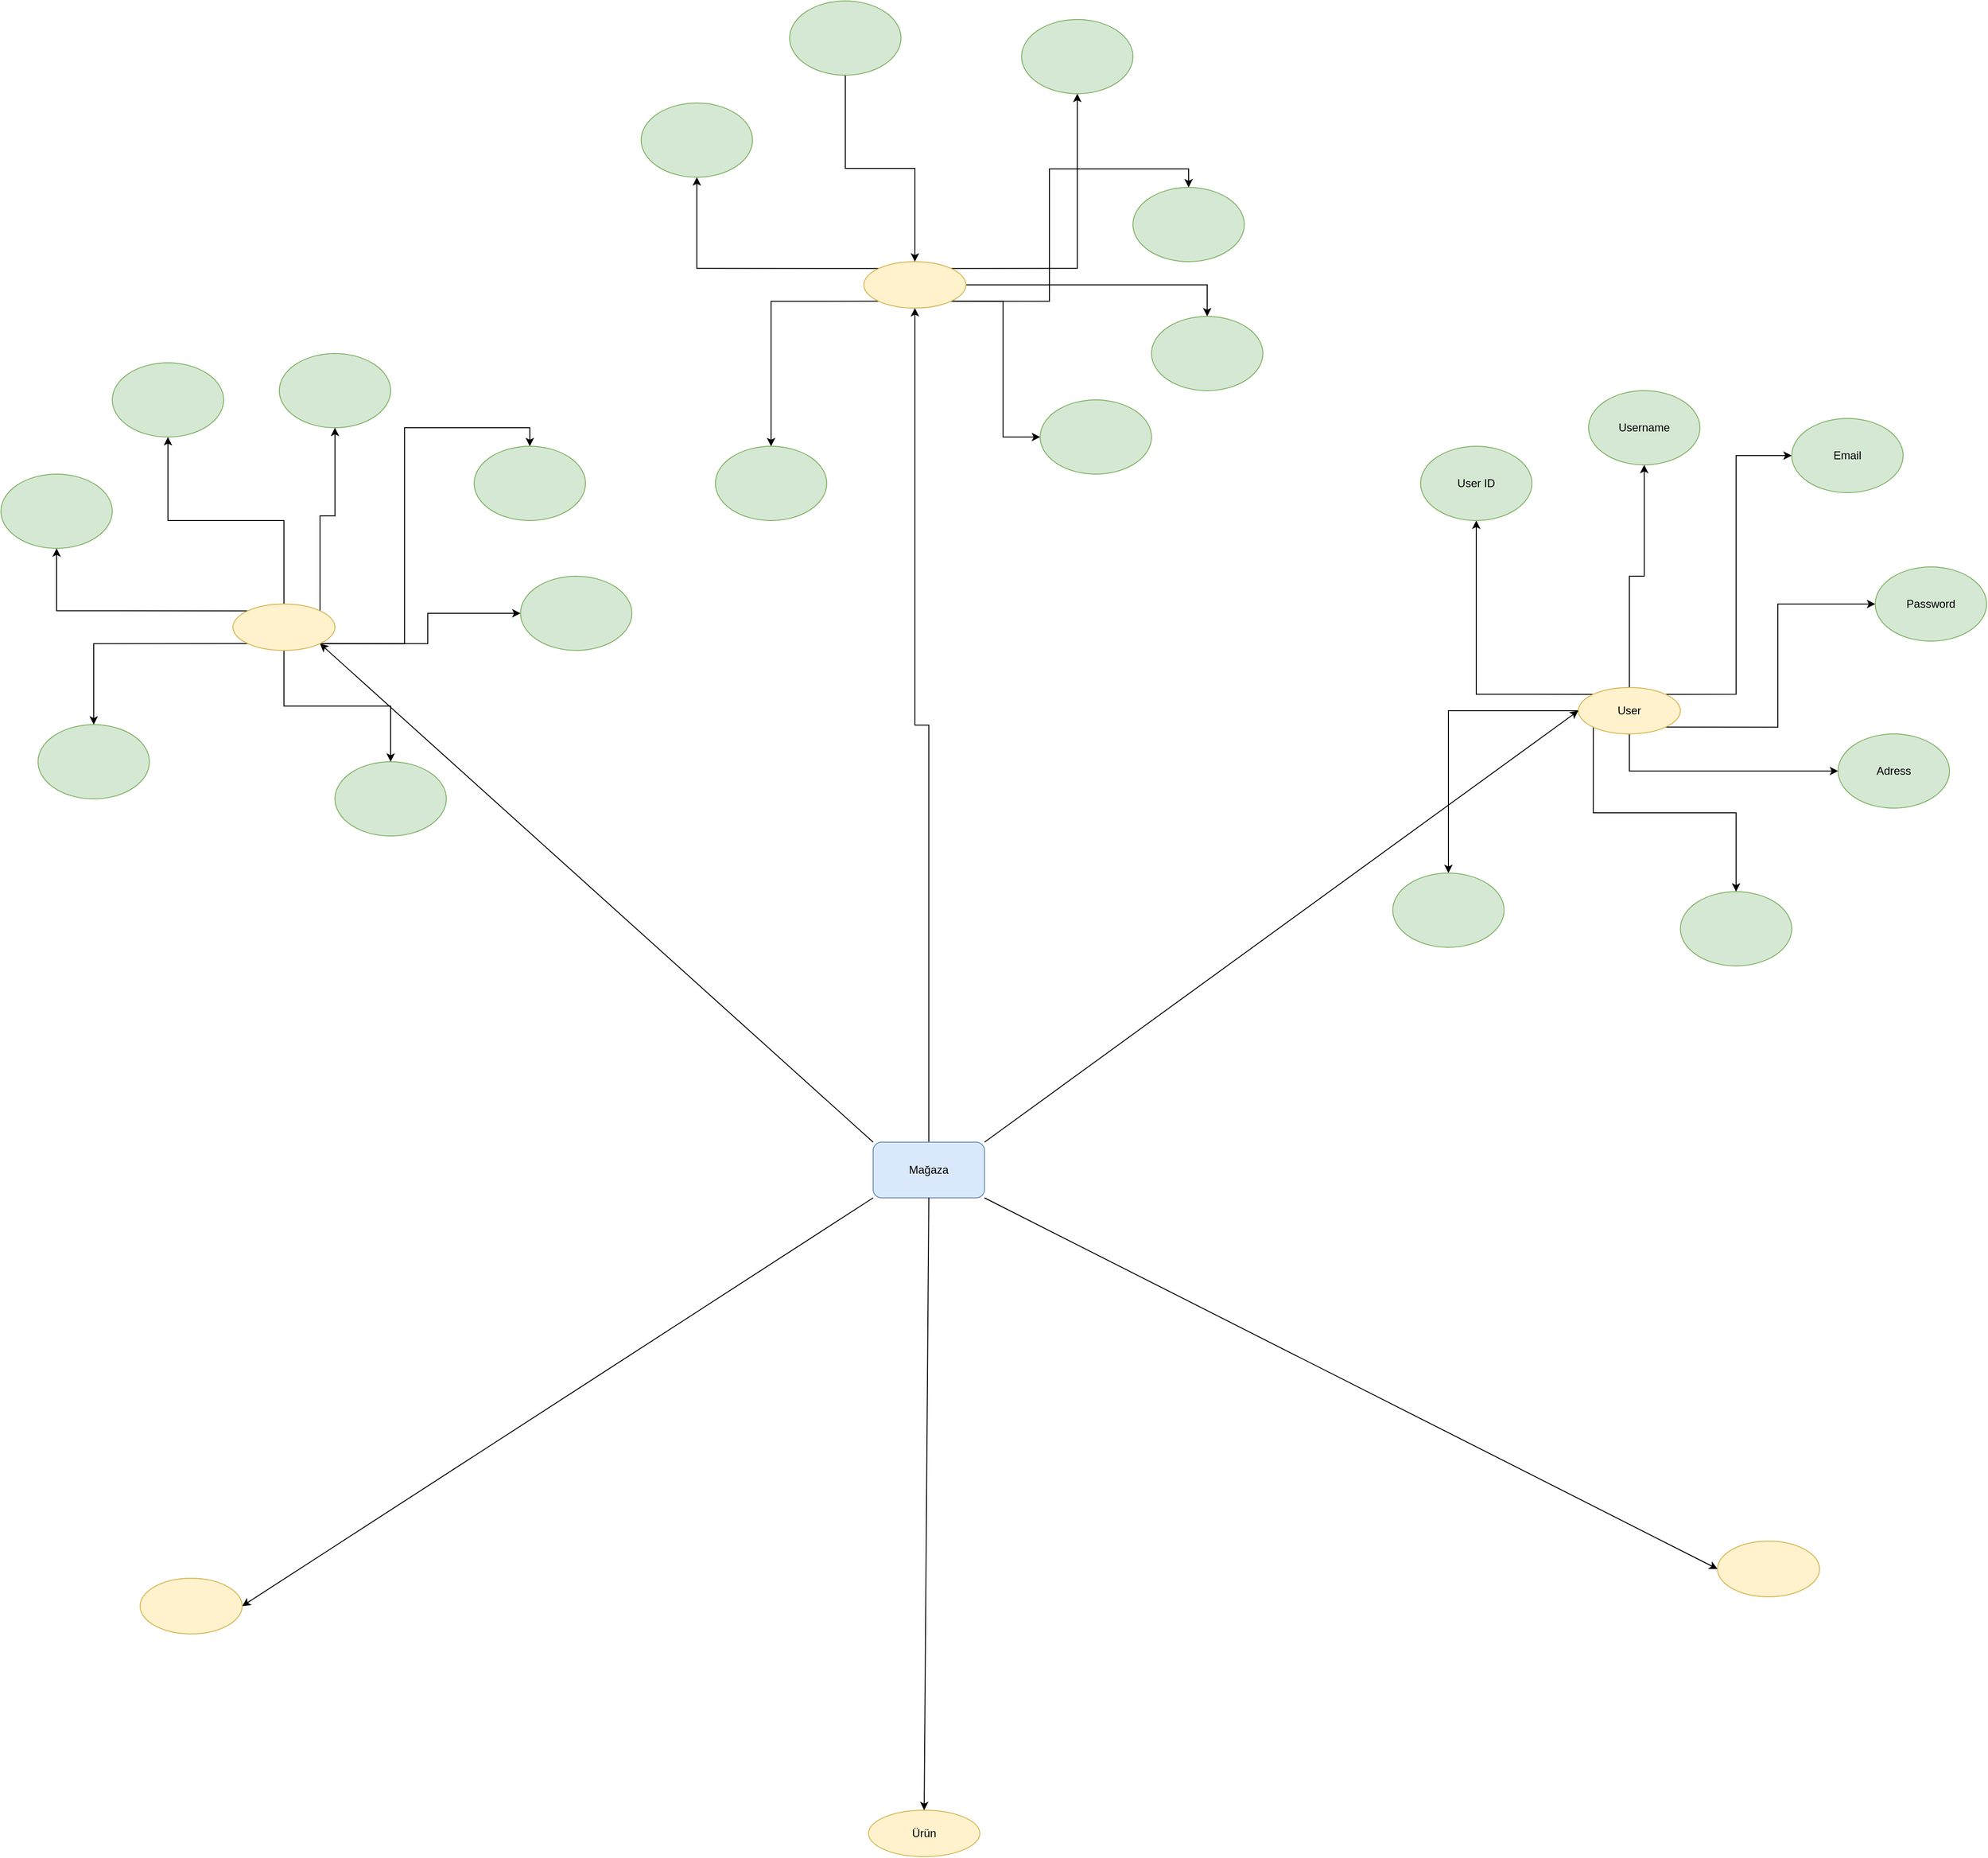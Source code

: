 <mxfile version="24.7.7">
  <diagram name="Sayfa -1" id="HxYdXNdD7ZpoUvbqEJmY">
    <mxGraphModel dx="4924" dy="3398" grid="1" gridSize="10" guides="1" tooltips="1" connect="1" arrows="1" fold="1" page="1" pageScale="1" pageWidth="827" pageHeight="1169" math="0" shadow="0">
      <root>
        <mxCell id="0" />
        <mxCell id="1" parent="0" />
        <mxCell id="Jdnp4UXDm0SpbqNn2VA3-28" style="edgeStyle=orthogonalEdgeStyle;rounded=0;orthogonalLoop=1;jettySize=auto;html=1;exitX=1;exitY=0;exitDx=0;exitDy=0;entryX=0;entryY=0.5;entryDx=0;entryDy=0;" parent="1" source="Jdnp4UXDm0SpbqNn2VA3-3" target="Jdnp4UXDm0SpbqNn2VA3-39" edge="1">
          <mxGeometry relative="1" as="geometry">
            <mxPoint x="720" y="200" as="targetPoint" />
          </mxGeometry>
        </mxCell>
        <mxCell id="Jdnp4UXDm0SpbqNn2VA3-29" style="edgeStyle=orthogonalEdgeStyle;rounded=0;orthogonalLoop=1;jettySize=auto;html=1;exitX=1;exitY=1;exitDx=0;exitDy=0;entryX=0;entryY=0.5;entryDx=0;entryDy=0;" parent="1" source="Jdnp4UXDm0SpbqNn2VA3-3" target="Jdnp4UXDm0SpbqNn2VA3-38" edge="1">
          <mxGeometry relative="1" as="geometry">
            <mxPoint x="730" y="340" as="targetPoint" />
          </mxGeometry>
        </mxCell>
        <mxCell id="Jdnp4UXDm0SpbqNn2VA3-30" style="edgeStyle=orthogonalEdgeStyle;rounded=0;orthogonalLoop=1;jettySize=auto;html=1;exitX=0.5;exitY=1;exitDx=0;exitDy=0;entryX=0;entryY=0.5;entryDx=0;entryDy=0;" parent="1" source="Jdnp4UXDm0SpbqNn2VA3-3" target="Jdnp4UXDm0SpbqNn2VA3-37" edge="1">
          <mxGeometry relative="1" as="geometry">
            <mxPoint x="530" y="360" as="targetPoint" />
          </mxGeometry>
        </mxCell>
        <mxCell id="Jdnp4UXDm0SpbqNn2VA3-31" style="edgeStyle=orthogonalEdgeStyle;rounded=0;orthogonalLoop=1;jettySize=auto;html=1;exitX=0;exitY=0;exitDx=0;exitDy=0;entryX=0.5;entryY=1;entryDx=0;entryDy=0;" parent="1" source="Jdnp4UXDm0SpbqNn2VA3-3" target="Jdnp4UXDm0SpbqNn2VA3-41" edge="1">
          <mxGeometry relative="1" as="geometry">
            <mxPoint x="550" y="160" as="targetPoint" />
          </mxGeometry>
        </mxCell>
        <mxCell id="Jdnp4UXDm0SpbqNn2VA3-42" style="edgeStyle=orthogonalEdgeStyle;rounded=0;orthogonalLoop=1;jettySize=auto;html=1;exitX=0;exitY=1;exitDx=0;exitDy=0;entryX=0.5;entryY=0;entryDx=0;entryDy=0;" parent="1" source="Jdnp4UXDm0SpbqNn2VA3-3" target="Jdnp4UXDm0SpbqNn2VA3-44" edge="1">
          <mxGeometry relative="1" as="geometry">
            <mxPoint x="780" y="210" as="targetPoint" />
          </mxGeometry>
        </mxCell>
        <mxCell id="Jdnp4UXDm0SpbqNn2VA3-46" value="" style="edgeStyle=orthogonalEdgeStyle;rounded=0;orthogonalLoop=1;jettySize=auto;html=1;entryX=0.5;entryY=0;entryDx=0;entryDy=0;" parent="1" source="Jdnp4UXDm0SpbqNn2VA3-3" target="Jdnp4UXDm0SpbqNn2VA3-47" edge="1">
          <mxGeometry relative="1" as="geometry">
            <mxPoint x="772" y="200" as="targetPoint" />
          </mxGeometry>
        </mxCell>
        <mxCell id="ctVje-BhROUACd2lGfQu-1" style="edgeStyle=orthogonalEdgeStyle;rounded=0;orthogonalLoop=1;jettySize=auto;html=1;exitX=0.5;exitY=0;exitDx=0;exitDy=0;entryX=0.5;entryY=1;entryDx=0;entryDy=0;" edge="1" parent="1" source="Jdnp4UXDm0SpbqNn2VA3-3" target="Jdnp4UXDm0SpbqNn2VA3-40">
          <mxGeometry relative="1" as="geometry" />
        </mxCell>
        <mxCell id="Jdnp4UXDm0SpbqNn2VA3-3" value="User" style="ellipse;whiteSpace=wrap;html=1;fillColor=#fff2cc;strokeColor=#d6b656;movable=1;resizable=1;rotatable=1;deletable=1;editable=1;locked=0;connectable=1;" parent="1" vertex="1">
          <mxGeometry x="1110" y="-150" width="110" height="50" as="geometry" />
        </mxCell>
        <mxCell id="Jdnp4UXDm0SpbqNn2VA3-4" value="Ürün" style="ellipse;whiteSpace=wrap;html=1;fillColor=#fff2cc;strokeColor=#d6b656;" parent="1" vertex="1">
          <mxGeometry x="345" y="1060" width="120" height="50" as="geometry" />
        </mxCell>
        <mxCell id="Jdnp4UXDm0SpbqNn2VA3-20" value="" style="edgeStyle=orthogonalEdgeStyle;rounded=0;orthogonalLoop=1;jettySize=auto;html=1;entryX=0.5;entryY=1;entryDx=0;entryDy=0;" parent="1" source="Jdnp4UXDm0SpbqNn2VA3-6" target="ctVje-BhROUACd2lGfQu-55" edge="1">
          <mxGeometry relative="1" as="geometry">
            <mxPoint x="405" y="-490" as="targetPoint" />
          </mxGeometry>
        </mxCell>
        <mxCell id="Jdnp4UXDm0SpbqNn2VA3-6" value="Mağaza" style="rounded=1;whiteSpace=wrap;html=1;fillColor=#dae8fc;strokeColor=#6c8ebf;" parent="1" vertex="1">
          <mxGeometry x="350" y="340" width="120" height="60" as="geometry" />
        </mxCell>
        <mxCell id="Jdnp4UXDm0SpbqNn2VA3-8" value="" style="endArrow=classic;html=1;rounded=0;exitX=0;exitY=0;exitDx=0;exitDy=0;entryX=1;entryY=1;entryDx=0;entryDy=0;" parent="1" source="Jdnp4UXDm0SpbqNn2VA3-6" target="ctVje-BhROUACd2lGfQu-25" edge="1">
          <mxGeometry width="50" height="50" relative="1" as="geometry">
            <mxPoint x="410" y="650" as="sourcePoint" />
            <mxPoint x="-250" y="-185" as="targetPoint" />
            <Array as="points" />
          </mxGeometry>
        </mxCell>
        <mxCell id="Jdnp4UXDm0SpbqNn2VA3-11" value="" style="endArrow=classic;html=1;rounded=0;entryX=0.5;entryY=0;entryDx=0;entryDy=0;exitX=0.5;exitY=1;exitDx=0;exitDy=0;" parent="1" source="Jdnp4UXDm0SpbqNn2VA3-6" target="Jdnp4UXDm0SpbqNn2VA3-4" edge="1">
          <mxGeometry width="50" height="50" relative="1" as="geometry">
            <mxPoint x="410" y="650" as="sourcePoint" />
            <mxPoint x="460" y="600" as="targetPoint" />
          </mxGeometry>
        </mxCell>
        <mxCell id="Jdnp4UXDm0SpbqNn2VA3-12" value="" style="endArrow=classic;html=1;rounded=0;exitX=1;exitY=0;exitDx=0;exitDy=0;entryX=0;entryY=0.5;entryDx=0;entryDy=0;" parent="1" source="Jdnp4UXDm0SpbqNn2VA3-6" target="Jdnp4UXDm0SpbqNn2VA3-3" edge="1">
          <mxGeometry width="50" height="50" relative="1" as="geometry">
            <mxPoint x="410" y="650" as="sourcePoint" />
            <mxPoint x="460" y="600" as="targetPoint" />
            <Array as="points" />
          </mxGeometry>
        </mxCell>
        <mxCell id="Jdnp4UXDm0SpbqNn2VA3-22" value="" style="endArrow=classic;html=1;rounded=0;exitX=1;exitY=1;exitDx=0;exitDy=0;entryX=0;entryY=0.5;entryDx=0;entryDy=0;" parent="1" source="Jdnp4UXDm0SpbqNn2VA3-6" target="Jdnp4UXDm0SpbqNn2VA3-23" edge="1">
          <mxGeometry width="50" height="50" relative="1" as="geometry">
            <mxPoint x="450" y="560" as="sourcePoint" />
            <mxPoint x="570" y="460" as="targetPoint" />
          </mxGeometry>
        </mxCell>
        <mxCell id="Jdnp4UXDm0SpbqNn2VA3-23" value="" style="ellipse;whiteSpace=wrap;html=1;fillColor=#fff2cc;strokeColor=#d6b656;" parent="1" vertex="1">
          <mxGeometry x="1260" y="770" width="110" height="60" as="geometry" />
        </mxCell>
        <mxCell id="Jdnp4UXDm0SpbqNn2VA3-24" value="" style="endArrow=classic;html=1;rounded=0;exitX=0;exitY=1;exitDx=0;exitDy=0;entryX=1;entryY=0.5;entryDx=0;entryDy=0;" parent="1" source="Jdnp4UXDm0SpbqNn2VA3-6" target="Jdnp4UXDm0SpbqNn2VA3-25" edge="1">
          <mxGeometry width="50" height="50" relative="1" as="geometry">
            <mxPoint x="450" y="560" as="sourcePoint" />
            <mxPoint x="230" y="460" as="targetPoint" />
          </mxGeometry>
        </mxCell>
        <mxCell id="Jdnp4UXDm0SpbqNn2VA3-25" value="" style="ellipse;whiteSpace=wrap;html=1;fillColor=#fff2cc;strokeColor=#d6b656;" parent="1" vertex="1">
          <mxGeometry x="-440" y="810" width="110" height="60" as="geometry" />
        </mxCell>
        <mxCell id="Jdnp4UXDm0SpbqNn2VA3-37" value="Adress" style="ellipse;whiteSpace=wrap;html=1;fillColor=#d5e8d4;strokeColor=#82b366;" parent="1" vertex="1">
          <mxGeometry x="1390" y="-100" width="120" height="80" as="geometry" />
        </mxCell>
        <mxCell id="Jdnp4UXDm0SpbqNn2VA3-38" value="Password" style="ellipse;whiteSpace=wrap;html=1;fillColor=#d5e8d4;strokeColor=#82b366;" parent="1" vertex="1">
          <mxGeometry x="1430" y="-280" width="120" height="80" as="geometry" />
        </mxCell>
        <mxCell id="Jdnp4UXDm0SpbqNn2VA3-39" value="Email" style="ellipse;whiteSpace=wrap;html=1;fillColor=#d5e8d4;strokeColor=#82b366;" parent="1" vertex="1">
          <mxGeometry x="1340" y="-440" width="120" height="80" as="geometry" />
        </mxCell>
        <mxCell id="Jdnp4UXDm0SpbqNn2VA3-40" value="Username" style="ellipse;whiteSpace=wrap;html=1;fillColor=#d5e8d4;strokeColor=#82b366;" parent="1" vertex="1">
          <mxGeometry x="1121" y="-470" width="120" height="80" as="geometry" />
        </mxCell>
        <mxCell id="Jdnp4UXDm0SpbqNn2VA3-41" value="User ID" style="ellipse;whiteSpace=wrap;html=1;fillColor=#d5e8d4;strokeColor=#82b366;" parent="1" vertex="1">
          <mxGeometry x="940" y="-410" width="120" height="80" as="geometry" />
        </mxCell>
        <mxCell id="Jdnp4UXDm0SpbqNn2VA3-44" value="" style="ellipse;whiteSpace=wrap;html=1;fillColor=#d5e8d4;strokeColor=#82b366;" parent="1" vertex="1">
          <mxGeometry x="1220" y="70" width="120" height="80" as="geometry" />
        </mxCell>
        <mxCell id="Jdnp4UXDm0SpbqNn2VA3-47" value="" style="ellipse;whiteSpace=wrap;html=1;fillColor=#d5e8d4;strokeColor=#82b366;" parent="1" vertex="1">
          <mxGeometry x="910" y="50" width="120" height="80" as="geometry" />
        </mxCell>
        <mxCell id="ctVje-BhROUACd2lGfQu-18" style="edgeStyle=orthogonalEdgeStyle;rounded=0;orthogonalLoop=1;jettySize=auto;html=1;exitX=1;exitY=0;exitDx=0;exitDy=0;entryX=0.5;entryY=1;entryDx=0;entryDy=0;" edge="1" source="ctVje-BhROUACd2lGfQu-25" target="ctVje-BhROUACd2lGfQu-28" parent="1">
          <mxGeometry relative="1" as="geometry">
            <mxPoint x="-535" y="250" as="targetPoint" />
          </mxGeometry>
        </mxCell>
        <mxCell id="ctVje-BhROUACd2lGfQu-19" style="edgeStyle=orthogonalEdgeStyle;rounded=0;orthogonalLoop=1;jettySize=auto;html=1;exitX=1;exitY=1;exitDx=0;exitDy=0;entryX=0;entryY=0.5;entryDx=0;entryDy=0;" edge="1" source="ctVje-BhROUACd2lGfQu-25" target="ctVje-BhROUACd2lGfQu-27" parent="1">
          <mxGeometry relative="1" as="geometry">
            <mxPoint x="-525" y="390" as="targetPoint" />
          </mxGeometry>
        </mxCell>
        <mxCell id="ctVje-BhROUACd2lGfQu-20" style="edgeStyle=orthogonalEdgeStyle;rounded=0;orthogonalLoop=1;jettySize=auto;html=1;exitX=0;exitY=1;exitDx=0;exitDy=0;entryX=0.5;entryY=0;entryDx=0;entryDy=0;" edge="1" source="ctVje-BhROUACd2lGfQu-25" target="ctVje-BhROUACd2lGfQu-26" parent="1">
          <mxGeometry relative="1" as="geometry">
            <mxPoint x="-725" y="410" as="targetPoint" />
          </mxGeometry>
        </mxCell>
        <mxCell id="ctVje-BhROUACd2lGfQu-21" style="edgeStyle=orthogonalEdgeStyle;rounded=0;orthogonalLoop=1;jettySize=auto;html=1;exitX=0;exitY=0;exitDx=0;exitDy=0;entryX=0.5;entryY=1;entryDx=0;entryDy=0;" edge="1" source="ctVje-BhROUACd2lGfQu-25" target="ctVje-BhROUACd2lGfQu-30" parent="1">
          <mxGeometry relative="1" as="geometry">
            <mxPoint x="-705" y="210" as="targetPoint" />
          </mxGeometry>
        </mxCell>
        <mxCell id="ctVje-BhROUACd2lGfQu-22" style="edgeStyle=orthogonalEdgeStyle;rounded=0;orthogonalLoop=1;jettySize=auto;html=1;exitX=0;exitY=1;exitDx=0;exitDy=0;entryX=0.5;entryY=0;entryDx=0;entryDy=0;" edge="1" source="ctVje-BhROUACd2lGfQu-25" target="ctVje-BhROUACd2lGfQu-31" parent="1">
          <mxGeometry relative="1" as="geometry">
            <mxPoint x="-475" y="260" as="targetPoint" />
          </mxGeometry>
        </mxCell>
        <mxCell id="ctVje-BhROUACd2lGfQu-23" value="" style="edgeStyle=orthogonalEdgeStyle;rounded=0;orthogonalLoop=1;jettySize=auto;html=1;entryX=0.5;entryY=0;entryDx=0;entryDy=0;" edge="1" source="ctVje-BhROUACd2lGfQu-25" target="ctVje-BhROUACd2lGfQu-32" parent="1">
          <mxGeometry relative="1" as="geometry">
            <mxPoint x="-483" y="250" as="targetPoint" />
          </mxGeometry>
        </mxCell>
        <mxCell id="ctVje-BhROUACd2lGfQu-24" style="edgeStyle=orthogonalEdgeStyle;rounded=0;orthogonalLoop=1;jettySize=auto;html=1;exitX=0.5;exitY=0;exitDx=0;exitDy=0;entryX=0.5;entryY=1;entryDx=0;entryDy=0;" edge="1" source="ctVje-BhROUACd2lGfQu-25" target="ctVje-BhROUACd2lGfQu-29" parent="1">
          <mxGeometry relative="1" as="geometry" />
        </mxCell>
        <mxCell id="ctVje-BhROUACd2lGfQu-25" value="" style="ellipse;whiteSpace=wrap;html=1;fillColor=#fff2cc;strokeColor=#d6b656;movable=1;resizable=1;rotatable=1;deletable=1;editable=1;locked=0;connectable=1;" vertex="1" parent="1">
          <mxGeometry x="-340" y="-240" width="110" height="50" as="geometry" />
        </mxCell>
        <mxCell id="ctVje-BhROUACd2lGfQu-26" value="" style="ellipse;whiteSpace=wrap;html=1;fillColor=#d5e8d4;strokeColor=#82b366;" vertex="1" parent="1">
          <mxGeometry x="-550" y="-110" width="120" height="80" as="geometry" />
        </mxCell>
        <mxCell id="ctVje-BhROUACd2lGfQu-27" value="" style="ellipse;whiteSpace=wrap;html=1;fillColor=#d5e8d4;strokeColor=#82b366;" vertex="1" parent="1">
          <mxGeometry x="-30" y="-270" width="120" height="80" as="geometry" />
        </mxCell>
        <mxCell id="ctVje-BhROUACd2lGfQu-28" value="" style="ellipse;whiteSpace=wrap;html=1;fillColor=#d5e8d4;strokeColor=#82b366;" vertex="1" parent="1">
          <mxGeometry x="-290" y="-510" width="120" height="80" as="geometry" />
        </mxCell>
        <mxCell id="ctVje-BhROUACd2lGfQu-29" value="" style="ellipse;whiteSpace=wrap;html=1;fillColor=#d5e8d4;strokeColor=#82b366;" vertex="1" parent="1">
          <mxGeometry x="-470" y="-500" width="120" height="80" as="geometry" />
        </mxCell>
        <mxCell id="ctVje-BhROUACd2lGfQu-30" value="" style="ellipse;whiteSpace=wrap;html=1;fillColor=#d5e8d4;strokeColor=#82b366;" vertex="1" parent="1">
          <mxGeometry x="-590" y="-380" width="120" height="80" as="geometry" />
        </mxCell>
        <mxCell id="ctVje-BhROUACd2lGfQu-31" value="" style="ellipse;whiteSpace=wrap;html=1;fillColor=#d5e8d4;strokeColor=#82b366;" vertex="1" parent="1">
          <mxGeometry x="-80" y="-410" width="120" height="80" as="geometry" />
        </mxCell>
        <mxCell id="ctVje-BhROUACd2lGfQu-32" value="" style="ellipse;whiteSpace=wrap;html=1;fillColor=#d5e8d4;strokeColor=#82b366;" vertex="1" parent="1">
          <mxGeometry x="-230" y="-70" width="120" height="80" as="geometry" />
        </mxCell>
        <mxCell id="ctVje-BhROUACd2lGfQu-48" style="edgeStyle=orthogonalEdgeStyle;rounded=0;orthogonalLoop=1;jettySize=auto;html=1;exitX=1;exitY=0;exitDx=0;exitDy=0;entryX=0.5;entryY=1;entryDx=0;entryDy=0;" edge="1" parent="1" source="ctVje-BhROUACd2lGfQu-55" target="ctVje-BhROUACd2lGfQu-58">
          <mxGeometry relative="1" as="geometry">
            <mxPoint x="485" y="-10" as="targetPoint" />
          </mxGeometry>
        </mxCell>
        <mxCell id="ctVje-BhROUACd2lGfQu-49" style="edgeStyle=orthogonalEdgeStyle;rounded=0;orthogonalLoop=1;jettySize=auto;html=1;exitX=1;exitY=1;exitDx=0;exitDy=0;entryX=0;entryY=0.5;entryDx=0;entryDy=0;" edge="1" parent="1" source="ctVje-BhROUACd2lGfQu-55" target="ctVje-BhROUACd2lGfQu-57">
          <mxGeometry relative="1" as="geometry">
            <mxPoint x="495" y="130" as="targetPoint" />
          </mxGeometry>
        </mxCell>
        <mxCell id="ctVje-BhROUACd2lGfQu-50" style="edgeStyle=orthogonalEdgeStyle;rounded=0;orthogonalLoop=1;jettySize=auto;html=1;exitX=0;exitY=1;exitDx=0;exitDy=0;entryX=0.5;entryY=0;entryDx=0;entryDy=0;" edge="1" parent="1" source="ctVje-BhROUACd2lGfQu-55" target="ctVje-BhROUACd2lGfQu-56">
          <mxGeometry relative="1" as="geometry">
            <mxPoint x="295" y="150" as="targetPoint" />
          </mxGeometry>
        </mxCell>
        <mxCell id="ctVje-BhROUACd2lGfQu-51" style="edgeStyle=orthogonalEdgeStyle;rounded=0;orthogonalLoop=1;jettySize=auto;html=1;exitX=0;exitY=0;exitDx=0;exitDy=0;entryX=0.5;entryY=1;entryDx=0;entryDy=0;" edge="1" parent="1" source="ctVje-BhROUACd2lGfQu-55" target="ctVje-BhROUACd2lGfQu-60">
          <mxGeometry relative="1" as="geometry">
            <mxPoint x="315" y="-50" as="targetPoint" />
          </mxGeometry>
        </mxCell>
        <mxCell id="ctVje-BhROUACd2lGfQu-52" style="edgeStyle=orthogonalEdgeStyle;rounded=0;orthogonalLoop=1;jettySize=auto;html=1;exitX=0;exitY=1;exitDx=0;exitDy=0;entryX=0.5;entryY=0;entryDx=0;entryDy=0;" edge="1" parent="1" source="ctVje-BhROUACd2lGfQu-55" target="ctVje-BhROUACd2lGfQu-61">
          <mxGeometry relative="1" as="geometry">
            <mxPoint x="545" as="targetPoint" />
          </mxGeometry>
        </mxCell>
        <mxCell id="ctVje-BhROUACd2lGfQu-53" value="" style="edgeStyle=orthogonalEdgeStyle;rounded=0;orthogonalLoop=1;jettySize=auto;html=1;entryX=0.5;entryY=0;entryDx=0;entryDy=0;" edge="1" parent="1" source="ctVje-BhROUACd2lGfQu-55" target="ctVje-BhROUACd2lGfQu-62">
          <mxGeometry relative="1" as="geometry">
            <mxPoint x="537" y="-10" as="targetPoint" />
          </mxGeometry>
        </mxCell>
        <mxCell id="ctVje-BhROUACd2lGfQu-55" value="" style="ellipse;whiteSpace=wrap;html=1;fillColor=#fff2cc;strokeColor=#d6b656;movable=1;resizable=1;rotatable=1;deletable=1;editable=1;locked=0;connectable=1;" vertex="1" parent="1">
          <mxGeometry x="340" y="-609" width="110" height="50" as="geometry" />
        </mxCell>
        <mxCell id="ctVje-BhROUACd2lGfQu-56" value="" style="ellipse;whiteSpace=wrap;html=1;fillColor=#d5e8d4;strokeColor=#82b366;" vertex="1" parent="1">
          <mxGeometry x="180" y="-410" width="120" height="80" as="geometry" />
        </mxCell>
        <mxCell id="ctVje-BhROUACd2lGfQu-57" value="" style="ellipse;whiteSpace=wrap;html=1;fillColor=#d5e8d4;strokeColor=#82b366;" vertex="1" parent="1">
          <mxGeometry x="530" y="-460" width="120" height="80" as="geometry" />
        </mxCell>
        <mxCell id="ctVje-BhROUACd2lGfQu-58" value="" style="ellipse;whiteSpace=wrap;html=1;fillColor=#d5e8d4;strokeColor=#82b366;" vertex="1" parent="1">
          <mxGeometry x="510" y="-870" width="120" height="80" as="geometry" />
        </mxCell>
        <mxCell id="ctVje-BhROUACd2lGfQu-63" style="edgeStyle=orthogonalEdgeStyle;rounded=0;orthogonalLoop=1;jettySize=auto;html=1;exitX=0.5;exitY=1;exitDx=0;exitDy=0;entryX=0.5;entryY=0;entryDx=0;entryDy=0;" edge="1" parent="1" source="ctVje-BhROUACd2lGfQu-59" target="ctVje-BhROUACd2lGfQu-55">
          <mxGeometry relative="1" as="geometry">
            <mxPoint x="610.286" y="-670" as="targetPoint" />
          </mxGeometry>
        </mxCell>
        <mxCell id="ctVje-BhROUACd2lGfQu-59" value="" style="ellipse;whiteSpace=wrap;html=1;fillColor=#d5e8d4;strokeColor=#82b366;" vertex="1" parent="1">
          <mxGeometry x="260" y="-890" width="120" height="80" as="geometry" />
        </mxCell>
        <mxCell id="ctVje-BhROUACd2lGfQu-60" value="" style="ellipse;whiteSpace=wrap;html=1;fillColor=#d5e8d4;strokeColor=#82b366;" vertex="1" parent="1">
          <mxGeometry x="100" y="-780" width="120" height="80" as="geometry" />
        </mxCell>
        <mxCell id="ctVje-BhROUACd2lGfQu-61" value="" style="ellipse;whiteSpace=wrap;html=1;fillColor=#d5e8d4;strokeColor=#82b366;" vertex="1" parent="1">
          <mxGeometry x="630" y="-689" width="120" height="80" as="geometry" />
        </mxCell>
        <mxCell id="ctVje-BhROUACd2lGfQu-62" value="" style="ellipse;whiteSpace=wrap;html=1;fillColor=#d5e8d4;strokeColor=#82b366;" vertex="1" parent="1">
          <mxGeometry x="650" y="-550" width="120" height="80" as="geometry" />
        </mxCell>
      </root>
    </mxGraphModel>
  </diagram>
</mxfile>
